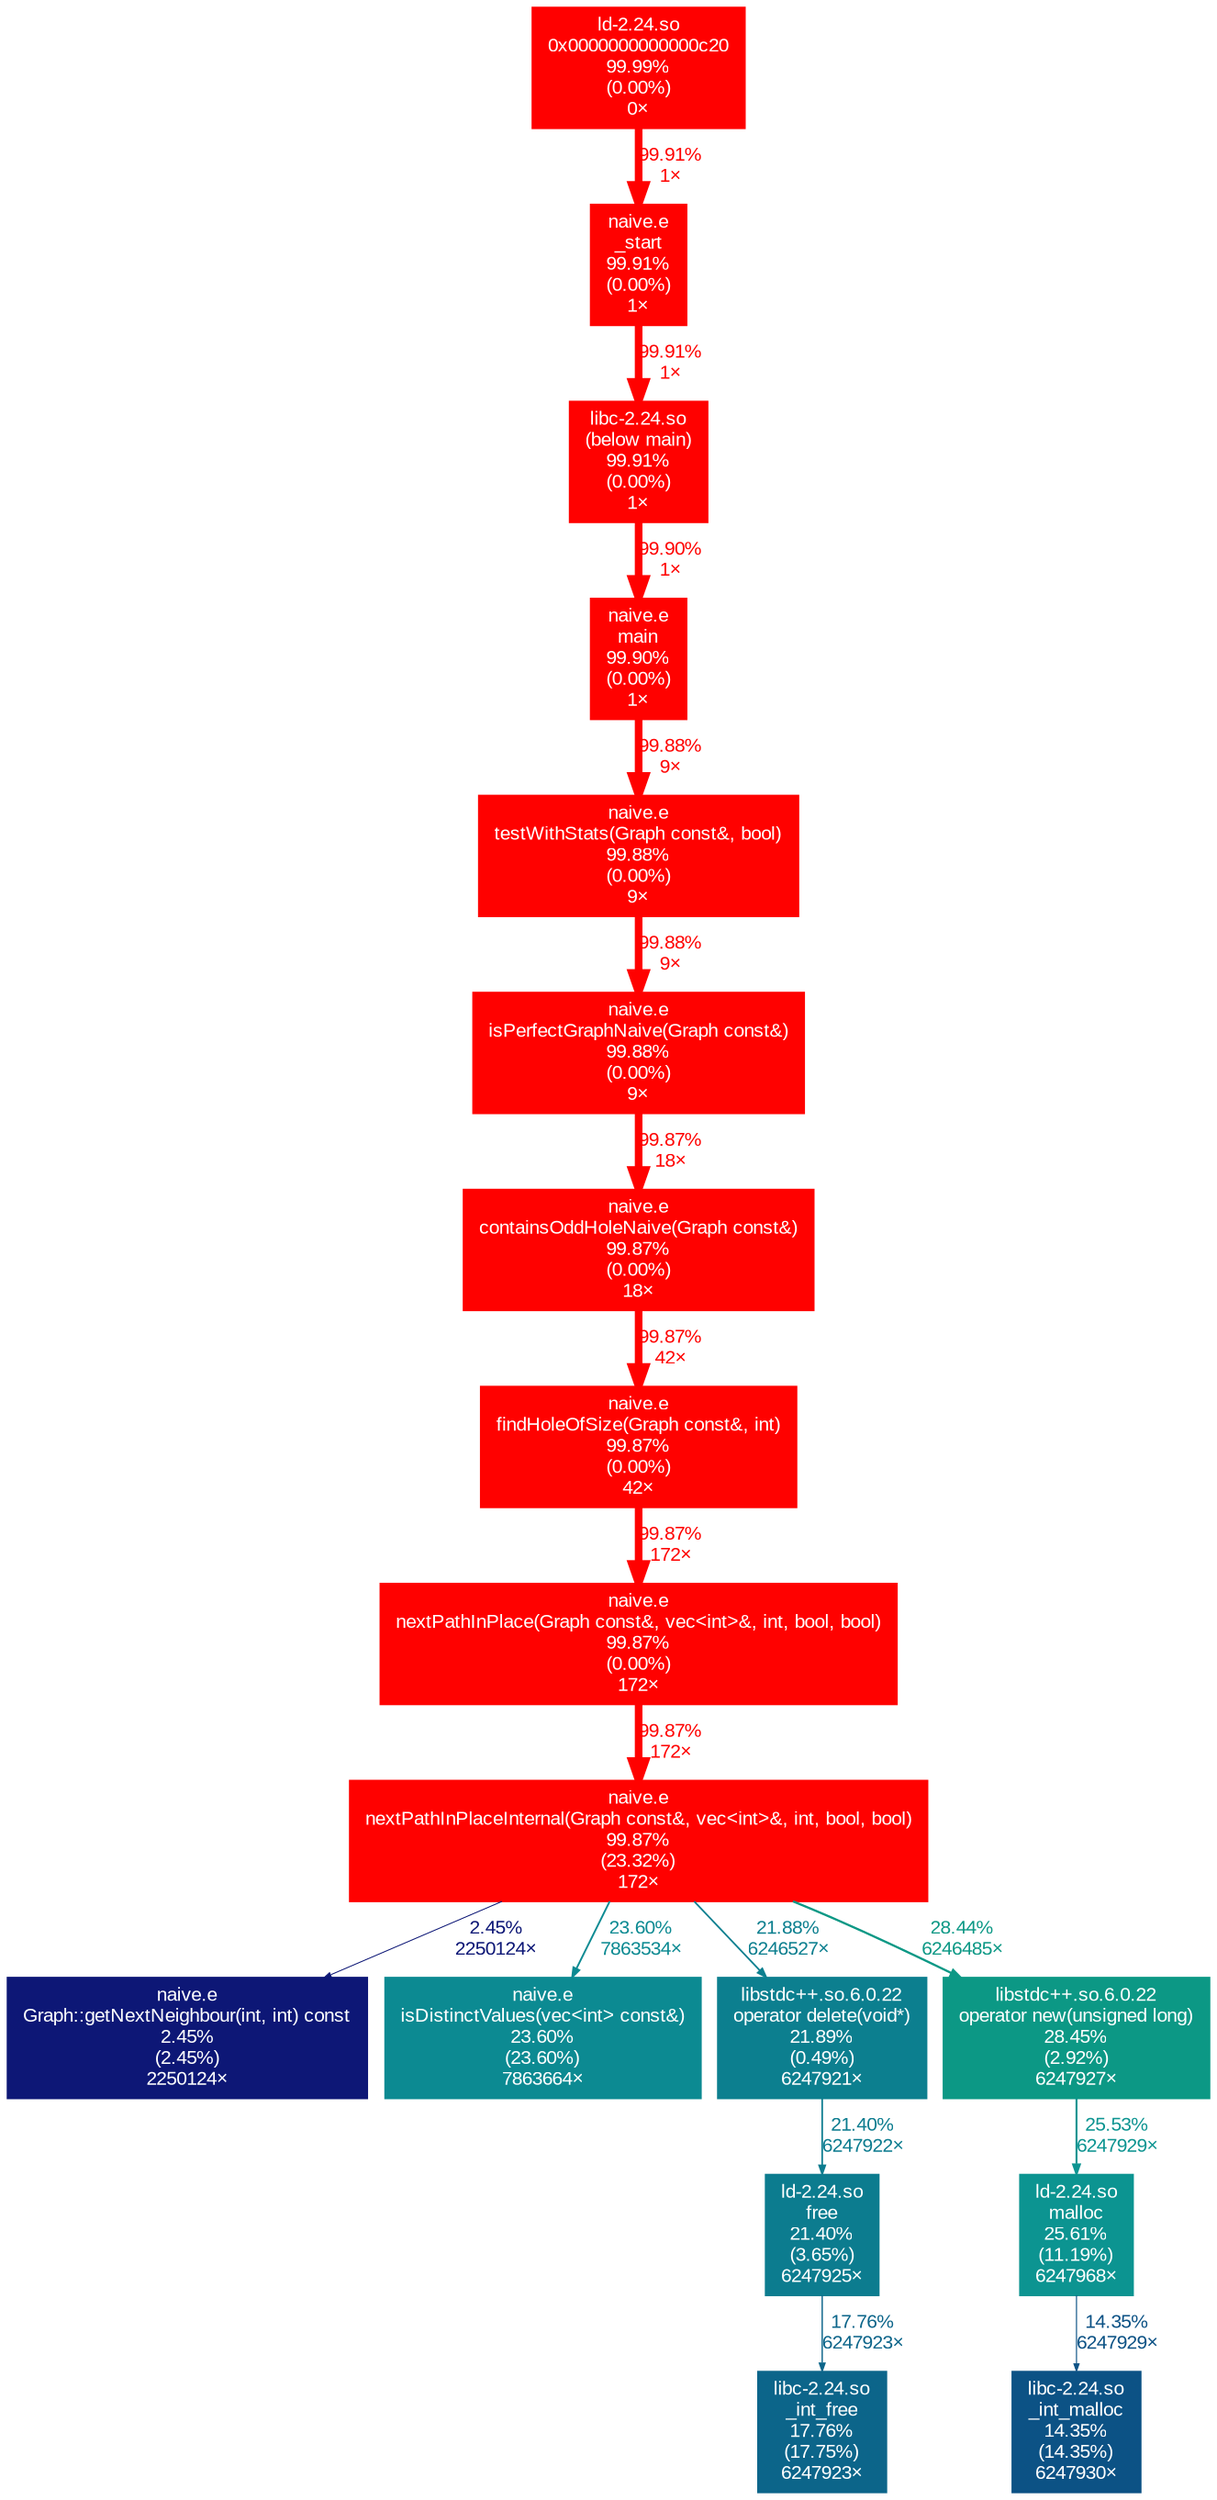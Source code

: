 digraph {
	graph [fontname=Arial, nodesep=0.125, ranksep=0.25];
	node [fontcolor=white, fontname=Arial, height=0, shape=box, style=filled, width=0];
	edge [fontname=Arial];
	"(below main)" [color="#ff0100", fontcolor="#ffffff", fontsize="10.00", label="libc-2.24.so\n(below main)\n99.91%\n(0.00%)\n1×"];
	"(below main)" -> main [arrowsize="1.00", color="#ff0100", fontcolor="#ff0100", fontsize="10.00", label="99.90%\n1×", labeldistance="4.00", penwidth="4.00"];
	"0x0000000000000c20" [color="#ff0000", fontcolor="#ffffff", fontsize="10.00", label="ld-2.24.so\n0x0000000000000c20\n99.99%\n(0.00%)\n0×"];
	"0x0000000000000c20" -> "_start" [arrowsize="1.00", color="#ff0100", fontcolor="#ff0100", fontsize="10.00", label="99.91%\n1×", labeldistance="4.00", penwidth="4.00"];
	"Graph::getNextNeighbour(int, int) const" [color="#0d1776", fontcolor="#ffffff", fontsize="10.00", label="naive.e\nGraph::getNextNeighbour(int, int) const\n2.45%\n(2.45%)\n2250124×"];
	"_int_free" [color="#0c658a", fontcolor="#ffffff", fontsize="10.00", label="libc-2.24.so\n_int_free\n17.76%\n(17.75%)\n6247923×"];
	"_int_malloc" [color="#0c5285", fontcolor="#ffffff", fontsize="10.00", label="libc-2.24.so\n_int_malloc\n14.35%\n(14.35%)\n6247930×"];
	"_start" [color="#ff0100", fontcolor="#ffffff", fontsize="10.00", label="naive.e\n_start\n99.91%\n(0.00%)\n1×"];
	"_start" -> "(below main)" [arrowsize="1.00", color="#ff0100", fontcolor="#ff0100", fontsize="10.00", label="99.91%\n1×", labeldistance="4.00", penwidth="4.00"];
	"containsOddHoleNaive(Graph const&)" [color="#ff0100", fontcolor="#ffffff", fontsize="10.00", label="naive.e\ncontainsOddHoleNaive(Graph const&)\n99.87%\n(0.00%)\n18×"];
	"containsOddHoleNaive(Graph const&)" -> "findHoleOfSize(Graph const&, int)" [arrowsize="1.00", color="#ff0100", fontcolor="#ff0100", fontsize="10.00", label="99.87%\n42×", labeldistance="3.99", penwidth="3.99"];
	"findHoleOfSize(Graph const&, int)" [color="#ff0100", fontcolor="#ffffff", fontsize="10.00", label="naive.e\nfindHoleOfSize(Graph const&, int)\n99.87%\n(0.00%)\n42×"];
	"findHoleOfSize(Graph const&, int)" -> "nextPathInPlace(Graph const&, vec<int>&, int, bool, bool)" [arrowsize="1.00", color="#ff0100", fontcolor="#ff0100", fontsize="10.00", label="99.87%\n172×", labeldistance="3.99", penwidth="3.99"];
	free [color="#0c7c8f", fontcolor="#ffffff", fontsize="10.00", label="ld-2.24.so\nfree\n21.40%\n(3.65%)\n6247925×"];
	free -> "_int_free" [arrowsize="0.42", color="#0c658a", fontcolor="#0c658a", fontsize="10.00", label="17.76%\n6247923×", labeldistance="0.71", penwidth="0.71"];
	"isDistinctValues(vec<int> const&)" [color="#0c8a92", fontcolor="#ffffff", fontsize="10.00", label="naive.e\nisDistinctValues(vec<int> const&)\n23.60%\n(23.60%)\n7863664×"];
	"isPerfectGraphNaive(Graph const&)" [color="#ff0100", fontcolor="#ffffff", fontsize="10.00", label="naive.e\nisPerfectGraphNaive(Graph const&)\n99.88%\n(0.00%)\n9×"];
	"isPerfectGraphNaive(Graph const&)" -> "containsOddHoleNaive(Graph const&)" [arrowsize="1.00", color="#ff0100", fontcolor="#ff0100", fontsize="10.00", label="99.87%\n18×", labeldistance="3.99", penwidth="3.99"];
	main [color="#ff0100", fontcolor="#ffffff", fontsize="10.00", label="naive.e\nmain\n99.90%\n(0.00%)\n1×"];
	main -> "testWithStats(Graph const&, bool)" [arrowsize="1.00", color="#ff0100", fontcolor="#ff0100", fontsize="10.00", label="99.88%\n9×", labeldistance="4.00", penwidth="4.00"];
	malloc [color="#0c9491", fontcolor="#ffffff", fontsize="10.00", label="ld-2.24.so\nmalloc\n25.61%\n(11.19%)\n6247968×"];
	malloc -> "_int_malloc" [arrowsize="0.38", color="#0c5285", fontcolor="#0c5285", fontsize="10.00", label="14.35%\n6247929×", labeldistance="0.57", penwidth="0.57"];
	"nextPathInPlace(Graph const&, vec<int>&, int, bool, bool)" [color="#ff0100", fontcolor="#ffffff", fontsize="10.00", label="naive.e\nnextPathInPlace(Graph const&, vec<int>&, int, bool, bool)\n99.87%\n(0.00%)\n172×"];
	"nextPathInPlace(Graph const&, vec<int>&, int, bool, bool)" -> "nextPathInPlaceInternal(Graph const&, vec<int>&, int, bool, bool)" [arrowsize="1.00", color="#ff0100", fontcolor="#ff0100", fontsize="10.00", label="99.87%\n172×", labeldistance="3.99", penwidth="3.99"];
	"nextPathInPlaceInternal(Graph const&, vec<int>&, int, bool, bool)" [color="#ff0100", fontcolor="#ffffff", fontsize="10.00", label="naive.e\nnextPathInPlaceInternal(Graph const&, vec<int>&, int, bool, bool)\n99.87%\n(23.32%)\n172×"];
	"nextPathInPlaceInternal(Graph const&, vec<int>&, int, bool, bool)" -> "Graph::getNextNeighbour(int, int) const" [arrowsize="0.35", color="#0d1776", fontcolor="#0d1776", fontsize="10.00", label="2.45%\n2250124×", labeldistance="0.50", penwidth="0.50"];
	"nextPathInPlaceInternal(Graph const&, vec<int>&, int, bool, bool)" -> "isDistinctValues(vec<int> const&)" [arrowsize="0.49", color="#0c8a92", fontcolor="#0c8a92", fontsize="10.00", label="23.60%\n7863534×", labeldistance="0.94", penwidth="0.94"];
	"nextPathInPlaceInternal(Graph const&, vec<int>&, int, bool, bool)" -> "operator delete(void*)" [arrowsize="0.47", color="#0c7f8f", fontcolor="#0c7f8f", fontsize="10.00", label="21.88%\n6246527×", labeldistance="0.88", penwidth="0.88"];
	"nextPathInPlaceInternal(Graph const&, vec<int>&, int, bool, bool)" -> "operator new(unsigned long)" [arrowsize="0.53", color="#0c9885", fontcolor="#0c9885", fontsize="10.00", label="28.44%\n6246485×", labeldistance="1.14", penwidth="1.14"];
	"operator delete(void*)" [color="#0c7f8f", fontcolor="#ffffff", fontsize="10.00", label="libstdc++.so.6.0.22\noperator delete(void*)\n21.89%\n(0.49%)\n6247921×"];
	"operator delete(void*)" -> free [arrowsize="0.46", color="#0c7c8f", fontcolor="#0c7c8f", fontsize="10.00", label="21.40%\n6247922×", labeldistance="0.86", penwidth="0.86"];
	"operator new(unsigned long)" [color="#0c9885", fontcolor="#ffffff", fontsize="10.00", label="libstdc++.so.6.0.22\noperator new(unsigned long)\n28.45%\n(2.92%)\n6247927×"];
	"operator new(unsigned long)" -> malloc [arrowsize="0.51", color="#0c9491", fontcolor="#0c9491", fontsize="10.00", label="25.53%\n6247929×", labeldistance="1.02", penwidth="1.02"];
	"testWithStats(Graph const&, bool)" [color="#ff0100", fontcolor="#ffffff", fontsize="10.00", label="naive.e\ntestWithStats(Graph const&, bool)\n99.88%\n(0.00%)\n9×"];
	"testWithStats(Graph const&, bool)" -> "isPerfectGraphNaive(Graph const&)" [arrowsize="1.00", color="#ff0100", fontcolor="#ff0100", fontsize="10.00", label="99.88%\n9×", labeldistance="4.00", penwidth="4.00"];
}
